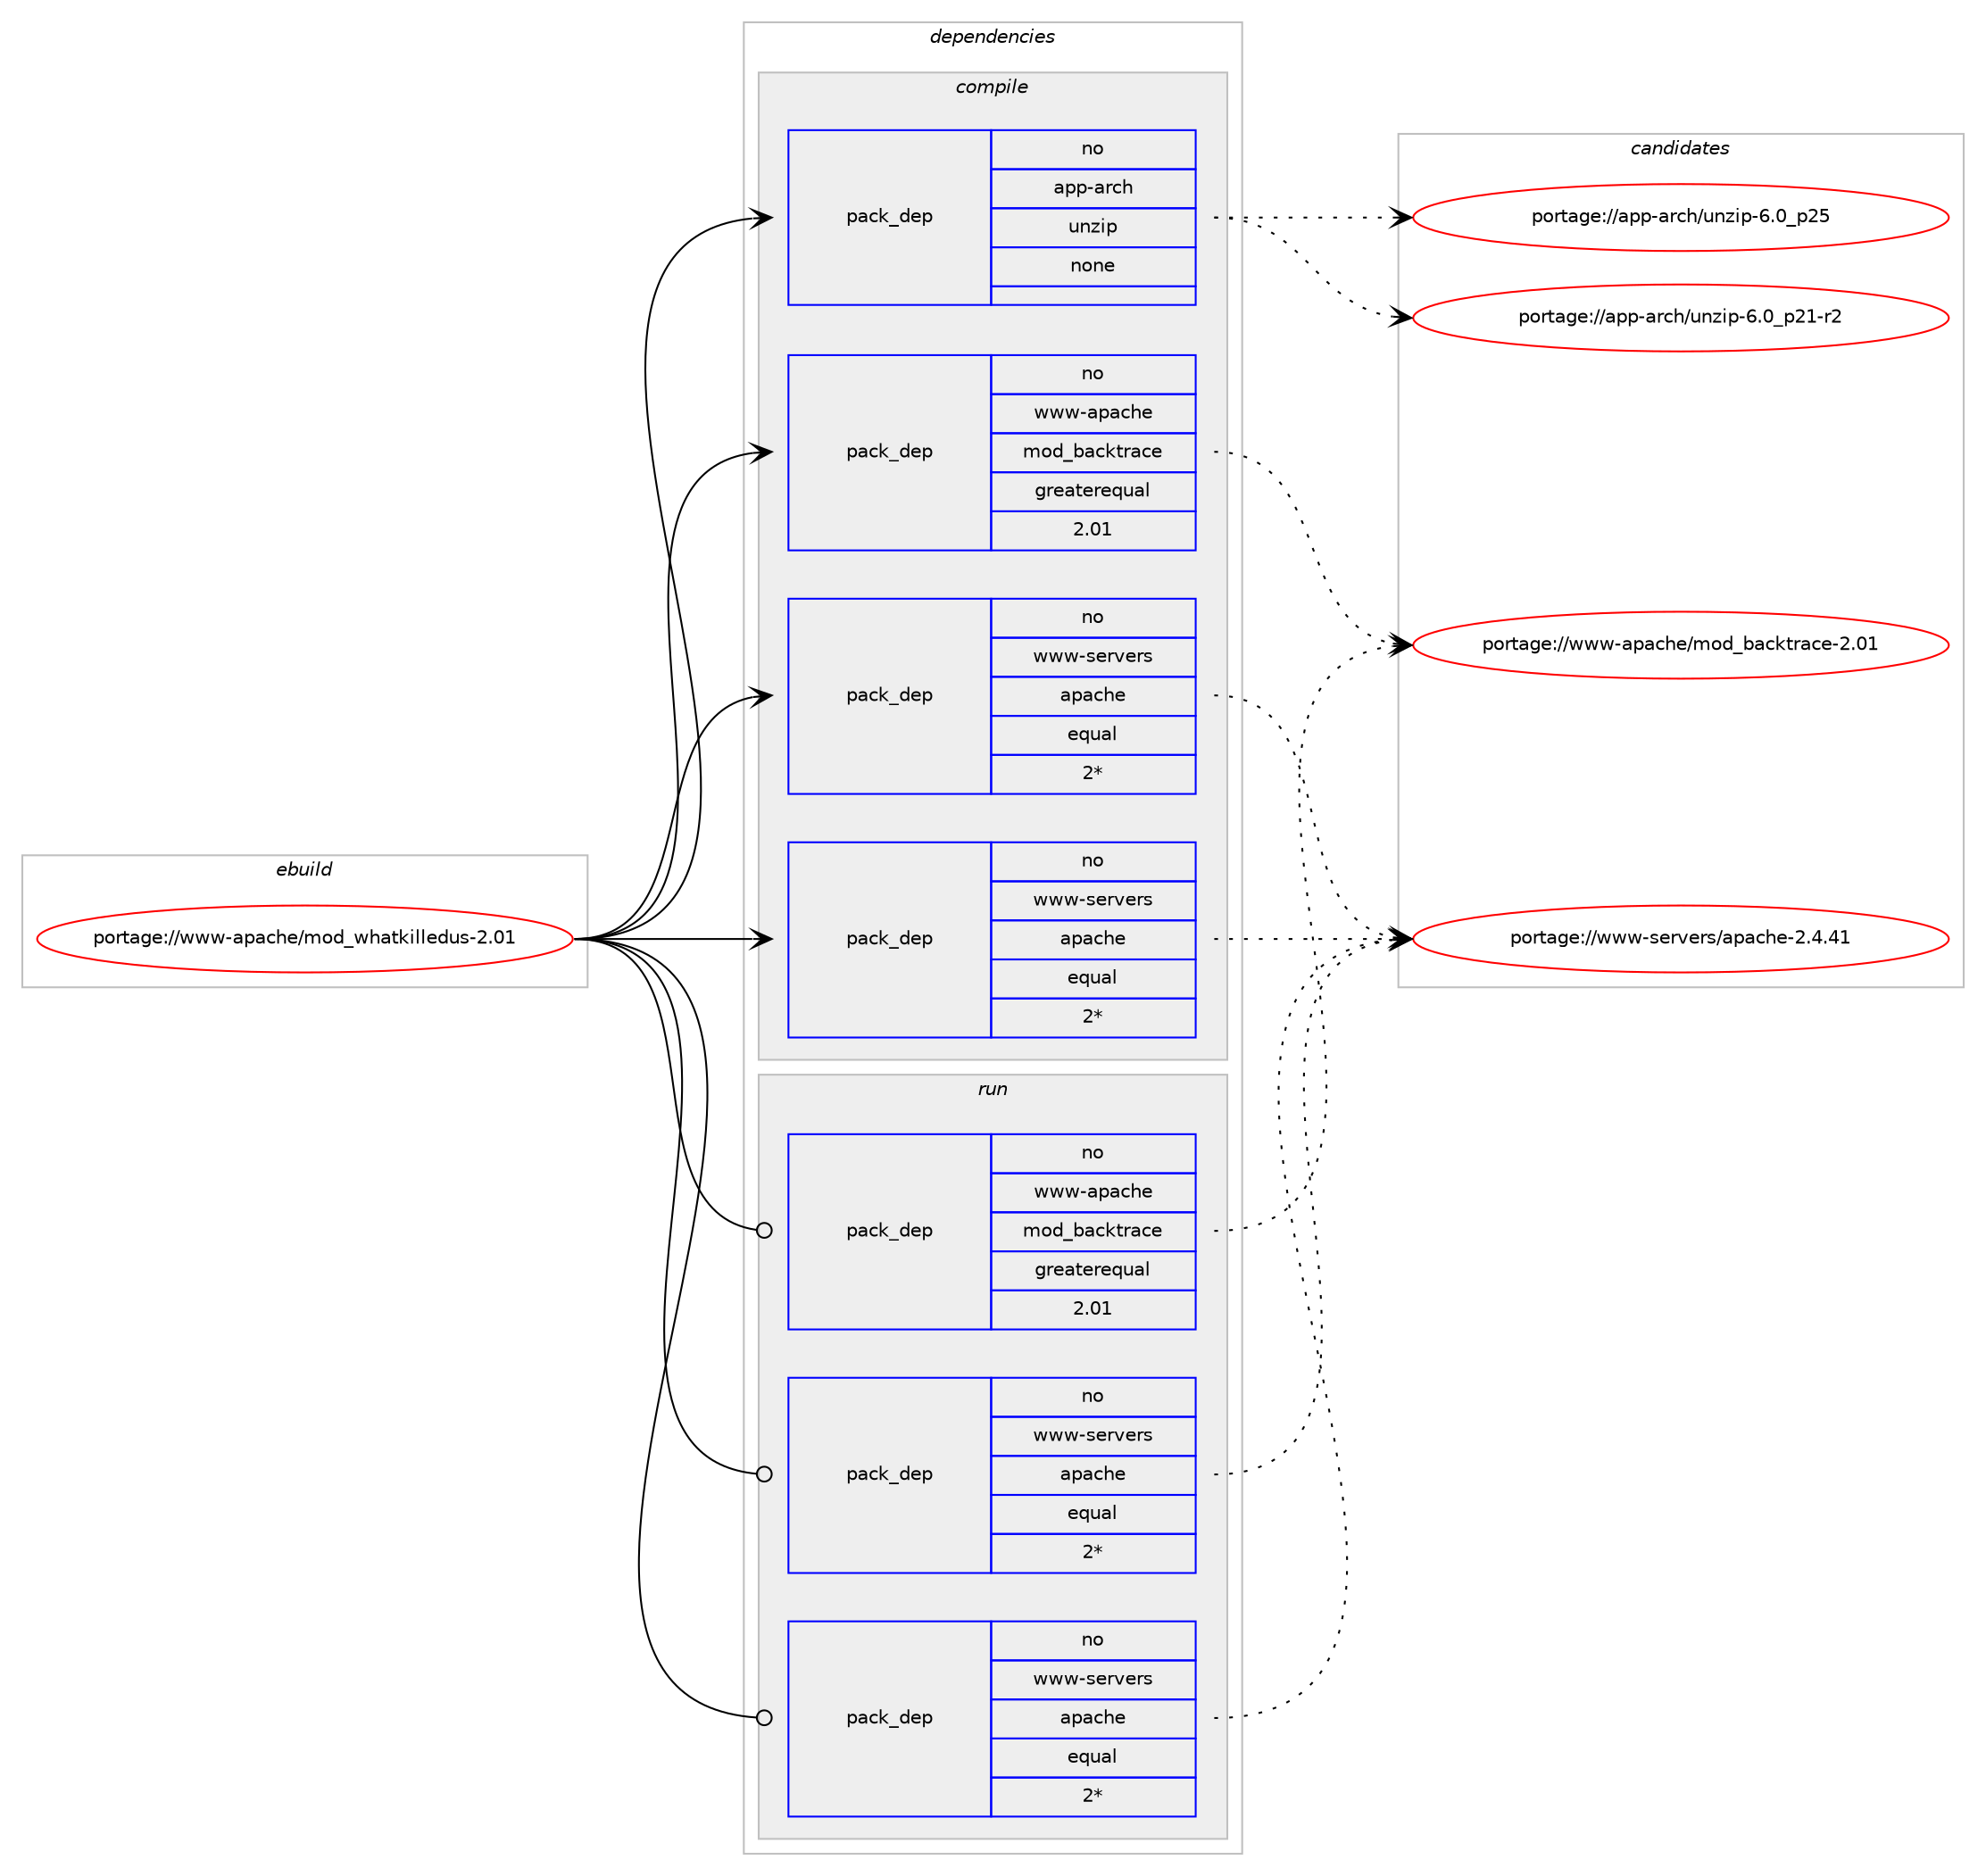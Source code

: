 digraph prolog {

# *************
# Graph options
# *************

newrank=true;
concentrate=true;
compound=true;
graph [rankdir=LR,fontname=Helvetica,fontsize=10,ranksep=1.5];#, ranksep=2.5, nodesep=0.2];
edge  [arrowhead=vee];
node  [fontname=Helvetica,fontsize=10];

# **********
# The ebuild
# **********

subgraph cluster_leftcol {
color=gray;
rank=same;
label=<<i>ebuild</i>>;
id [label="portage://www-apache/mod_whatkilledus-2.01", color=red, width=4, href="../www-apache/mod_whatkilledus-2.01.svg"];
}

# ****************
# The dependencies
# ****************

subgraph cluster_midcol {
color=gray;
label=<<i>dependencies</i>>;
subgraph cluster_compile {
fillcolor="#eeeeee";
style=filled;
label=<<i>compile</i>>;
subgraph pack26947 {
dependency33536 [label=<<TABLE BORDER="0" CELLBORDER="1" CELLSPACING="0" CELLPADDING="4" WIDTH="220"><TR><TD ROWSPAN="6" CELLPADDING="30">pack_dep</TD></TR><TR><TD WIDTH="110">no</TD></TR><TR><TD>app-arch</TD></TR><TR><TD>unzip</TD></TR><TR><TD>none</TD></TR><TR><TD></TD></TR></TABLE>>, shape=none, color=blue];
}
id:e -> dependency33536:w [weight=20,style="solid",arrowhead="vee"];
subgraph pack26948 {
dependency33537 [label=<<TABLE BORDER="0" CELLBORDER="1" CELLSPACING="0" CELLPADDING="4" WIDTH="220"><TR><TD ROWSPAN="6" CELLPADDING="30">pack_dep</TD></TR><TR><TD WIDTH="110">no</TD></TR><TR><TD>www-apache</TD></TR><TR><TD>mod_backtrace</TD></TR><TR><TD>greaterequal</TD></TR><TR><TD>2.01</TD></TR></TABLE>>, shape=none, color=blue];
}
id:e -> dependency33537:w [weight=20,style="solid",arrowhead="vee"];
subgraph pack26949 {
dependency33538 [label=<<TABLE BORDER="0" CELLBORDER="1" CELLSPACING="0" CELLPADDING="4" WIDTH="220"><TR><TD ROWSPAN="6" CELLPADDING="30">pack_dep</TD></TR><TR><TD WIDTH="110">no</TD></TR><TR><TD>www-servers</TD></TR><TR><TD>apache</TD></TR><TR><TD>equal</TD></TR><TR><TD>2*</TD></TR></TABLE>>, shape=none, color=blue];
}
id:e -> dependency33538:w [weight=20,style="solid",arrowhead="vee"];
subgraph pack26950 {
dependency33539 [label=<<TABLE BORDER="0" CELLBORDER="1" CELLSPACING="0" CELLPADDING="4" WIDTH="220"><TR><TD ROWSPAN="6" CELLPADDING="30">pack_dep</TD></TR><TR><TD WIDTH="110">no</TD></TR><TR><TD>www-servers</TD></TR><TR><TD>apache</TD></TR><TR><TD>equal</TD></TR><TR><TD>2*</TD></TR></TABLE>>, shape=none, color=blue];
}
id:e -> dependency33539:w [weight=20,style="solid",arrowhead="vee"];
}
subgraph cluster_compileandrun {
fillcolor="#eeeeee";
style=filled;
label=<<i>compile and run</i>>;
}
subgraph cluster_run {
fillcolor="#eeeeee";
style=filled;
label=<<i>run</i>>;
subgraph pack26951 {
dependency33540 [label=<<TABLE BORDER="0" CELLBORDER="1" CELLSPACING="0" CELLPADDING="4" WIDTH="220"><TR><TD ROWSPAN="6" CELLPADDING="30">pack_dep</TD></TR><TR><TD WIDTH="110">no</TD></TR><TR><TD>www-apache</TD></TR><TR><TD>mod_backtrace</TD></TR><TR><TD>greaterequal</TD></TR><TR><TD>2.01</TD></TR></TABLE>>, shape=none, color=blue];
}
id:e -> dependency33540:w [weight=20,style="solid",arrowhead="odot"];
subgraph pack26952 {
dependency33541 [label=<<TABLE BORDER="0" CELLBORDER="1" CELLSPACING="0" CELLPADDING="4" WIDTH="220"><TR><TD ROWSPAN="6" CELLPADDING="30">pack_dep</TD></TR><TR><TD WIDTH="110">no</TD></TR><TR><TD>www-servers</TD></TR><TR><TD>apache</TD></TR><TR><TD>equal</TD></TR><TR><TD>2*</TD></TR></TABLE>>, shape=none, color=blue];
}
id:e -> dependency33541:w [weight=20,style="solid",arrowhead="odot"];
subgraph pack26953 {
dependency33542 [label=<<TABLE BORDER="0" CELLBORDER="1" CELLSPACING="0" CELLPADDING="4" WIDTH="220"><TR><TD ROWSPAN="6" CELLPADDING="30">pack_dep</TD></TR><TR><TD WIDTH="110">no</TD></TR><TR><TD>www-servers</TD></TR><TR><TD>apache</TD></TR><TR><TD>equal</TD></TR><TR><TD>2*</TD></TR></TABLE>>, shape=none, color=blue];
}
id:e -> dependency33542:w [weight=20,style="solid",arrowhead="odot"];
}
}

# **************
# The candidates
# **************

subgraph cluster_choices {
rank=same;
color=gray;
label=<<i>candidates</i>>;

subgraph choice26947 {
color=black;
nodesep=1;
choice971121124597114991044711711012210511245544648951125053 [label="portage://app-arch/unzip-6.0_p25", color=red, width=4,href="../app-arch/unzip-6.0_p25.svg"];
choice9711211245971149910447117110122105112455446489511250494511450 [label="portage://app-arch/unzip-6.0_p21-r2", color=red, width=4,href="../app-arch/unzip-6.0_p21-r2.svg"];
dependency33536:e -> choice971121124597114991044711711012210511245544648951125053:w [style=dotted,weight="100"];
dependency33536:e -> choice9711211245971149910447117110122105112455446489511250494511450:w [style=dotted,weight="100"];
}
subgraph choice26948 {
color=black;
nodesep=1;
choice11911911945971129799104101471091111009598979910711611497991014550464849 [label="portage://www-apache/mod_backtrace-2.01", color=red, width=4,href="../www-apache/mod_backtrace-2.01.svg"];
dependency33537:e -> choice11911911945971129799104101471091111009598979910711611497991014550464849:w [style=dotted,weight="100"];
}
subgraph choice26949 {
color=black;
nodesep=1;
choice119119119451151011141181011141154797112979910410145504652465249 [label="portage://www-servers/apache-2.4.41", color=red, width=4,href="../www-servers/apache-2.4.41.svg"];
dependency33538:e -> choice119119119451151011141181011141154797112979910410145504652465249:w [style=dotted,weight="100"];
}
subgraph choice26950 {
color=black;
nodesep=1;
choice119119119451151011141181011141154797112979910410145504652465249 [label="portage://www-servers/apache-2.4.41", color=red, width=4,href="../www-servers/apache-2.4.41.svg"];
dependency33539:e -> choice119119119451151011141181011141154797112979910410145504652465249:w [style=dotted,weight="100"];
}
subgraph choice26951 {
color=black;
nodesep=1;
choice11911911945971129799104101471091111009598979910711611497991014550464849 [label="portage://www-apache/mod_backtrace-2.01", color=red, width=4,href="../www-apache/mod_backtrace-2.01.svg"];
dependency33540:e -> choice11911911945971129799104101471091111009598979910711611497991014550464849:w [style=dotted,weight="100"];
}
subgraph choice26952 {
color=black;
nodesep=1;
choice119119119451151011141181011141154797112979910410145504652465249 [label="portage://www-servers/apache-2.4.41", color=red, width=4,href="../www-servers/apache-2.4.41.svg"];
dependency33541:e -> choice119119119451151011141181011141154797112979910410145504652465249:w [style=dotted,weight="100"];
}
subgraph choice26953 {
color=black;
nodesep=1;
choice119119119451151011141181011141154797112979910410145504652465249 [label="portage://www-servers/apache-2.4.41", color=red, width=4,href="../www-servers/apache-2.4.41.svg"];
dependency33542:e -> choice119119119451151011141181011141154797112979910410145504652465249:w [style=dotted,weight="100"];
}
}

}
